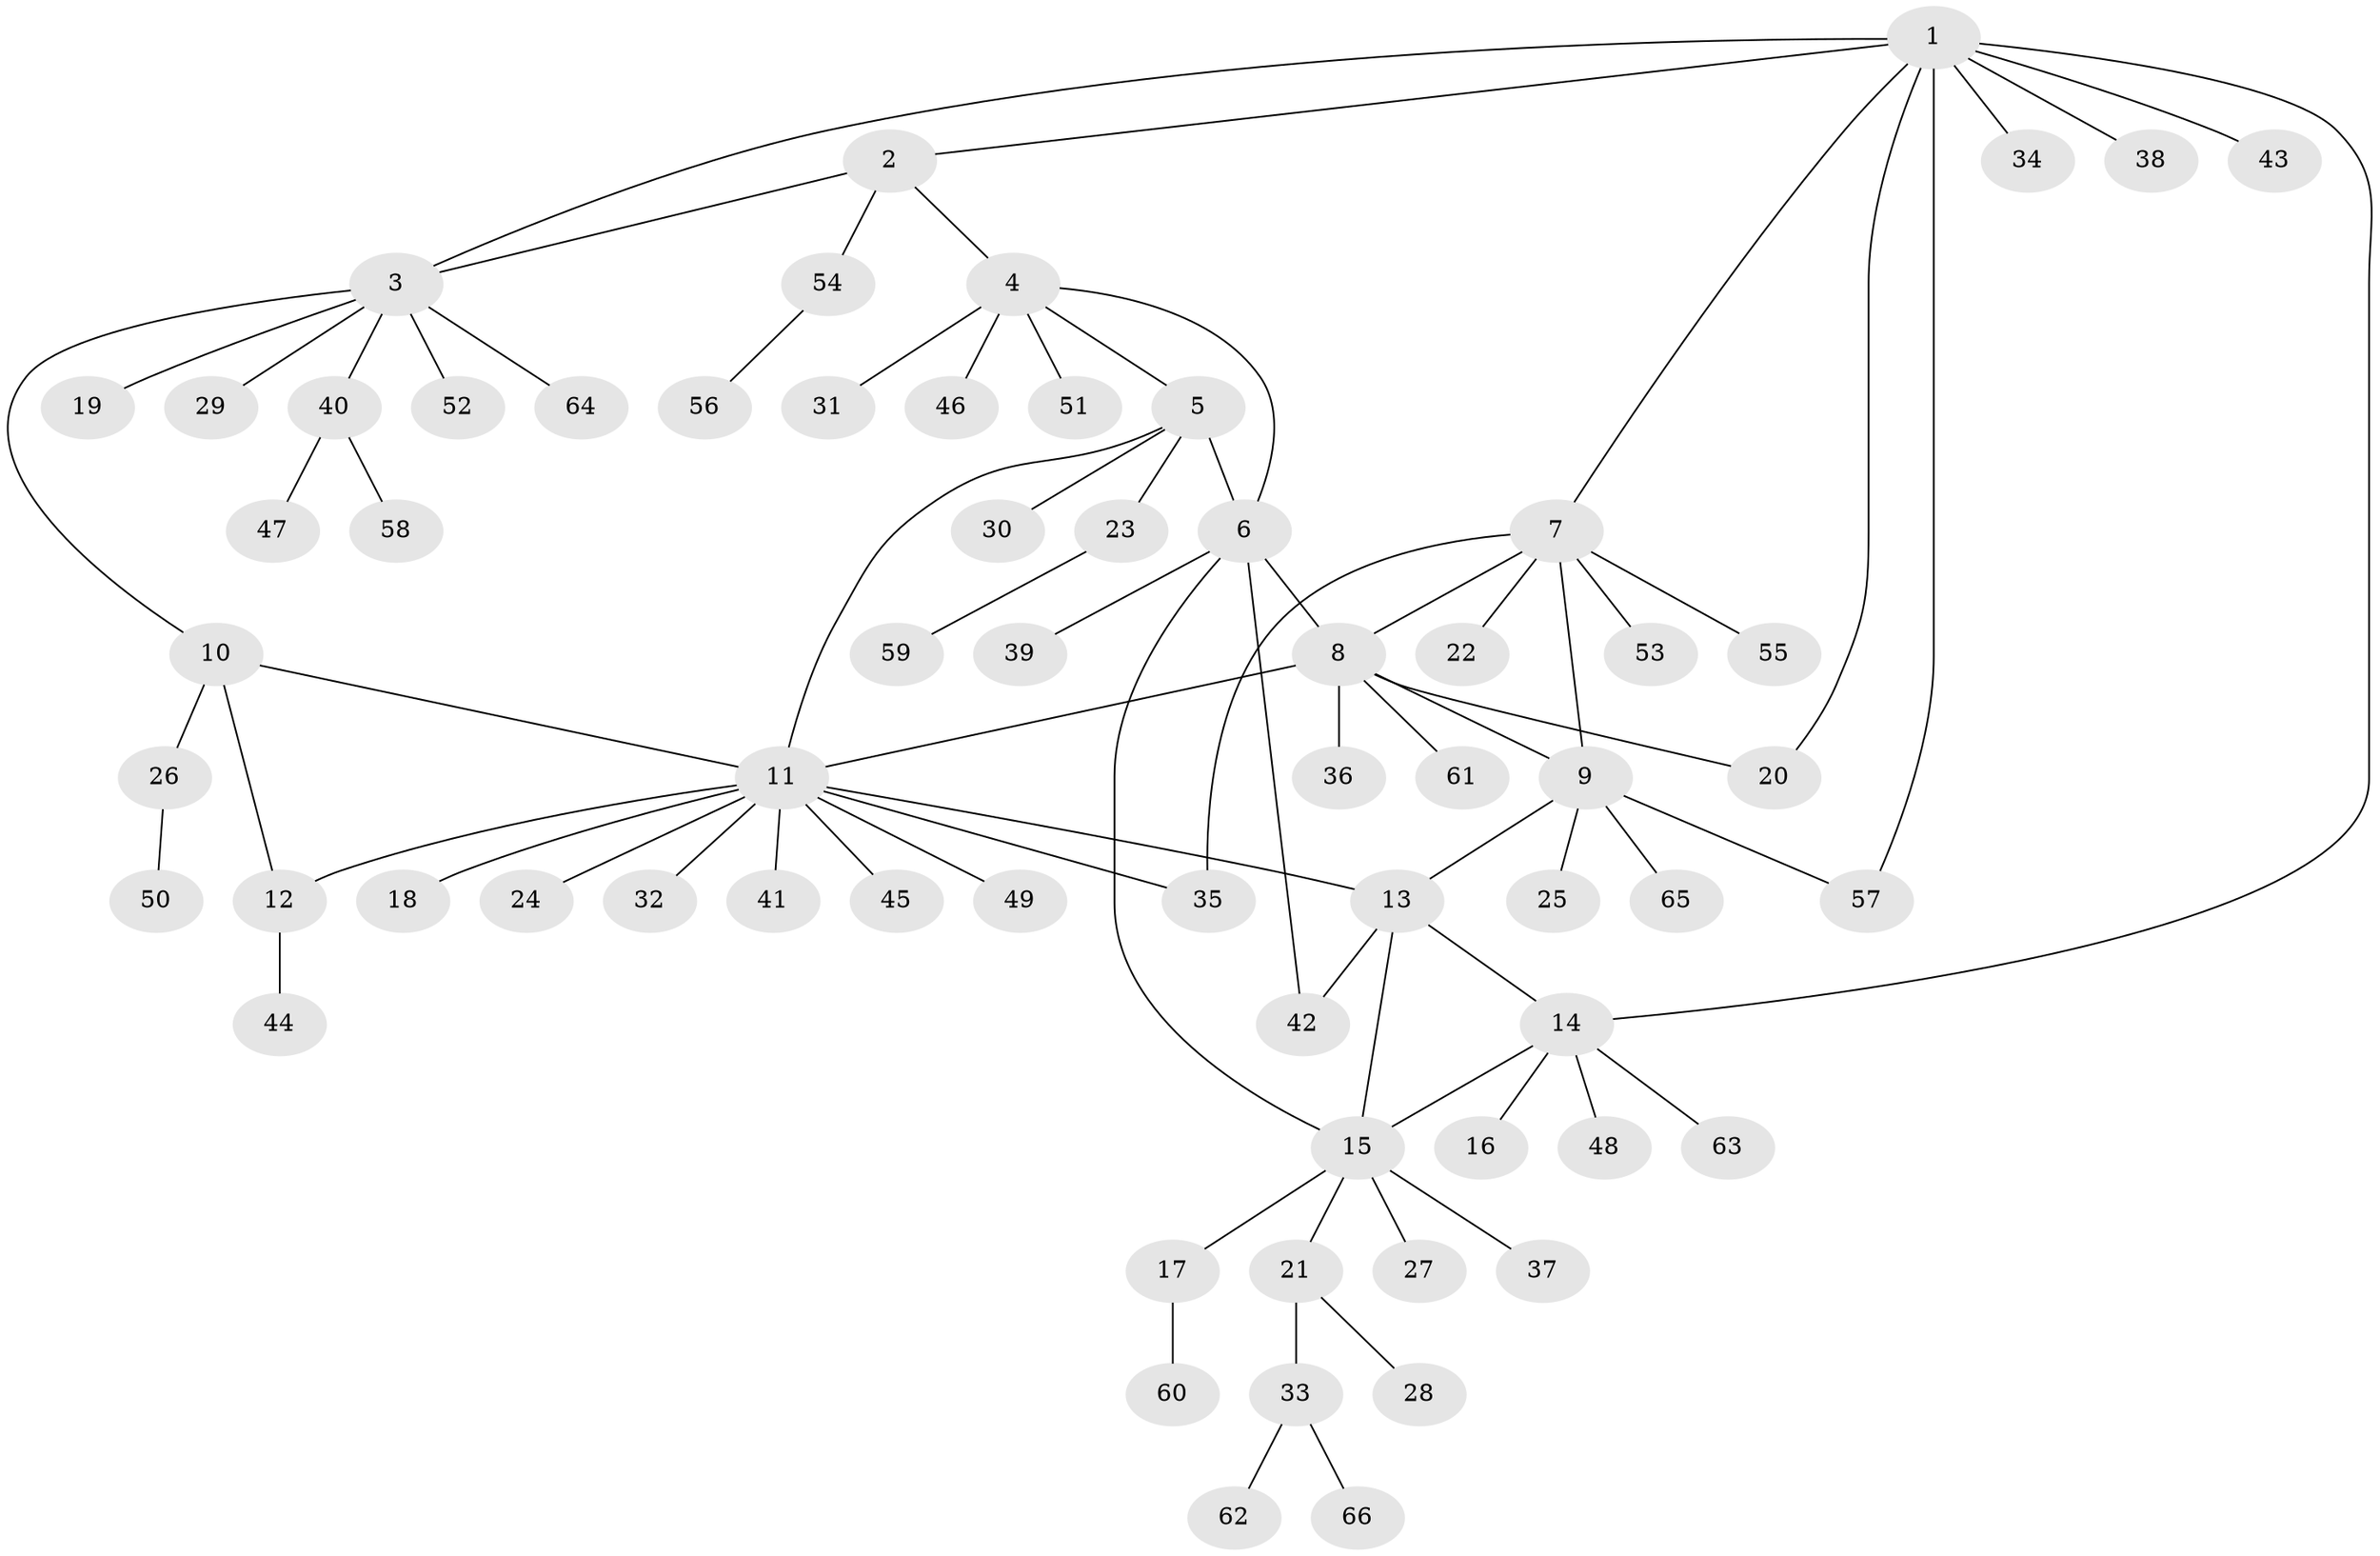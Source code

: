 // Generated by graph-tools (version 1.1) at 2025/11/02/27/25 16:11:30]
// undirected, 66 vertices, 80 edges
graph export_dot {
graph [start="1"]
  node [color=gray90,style=filled];
  1;
  2;
  3;
  4;
  5;
  6;
  7;
  8;
  9;
  10;
  11;
  12;
  13;
  14;
  15;
  16;
  17;
  18;
  19;
  20;
  21;
  22;
  23;
  24;
  25;
  26;
  27;
  28;
  29;
  30;
  31;
  32;
  33;
  34;
  35;
  36;
  37;
  38;
  39;
  40;
  41;
  42;
  43;
  44;
  45;
  46;
  47;
  48;
  49;
  50;
  51;
  52;
  53;
  54;
  55;
  56;
  57;
  58;
  59;
  60;
  61;
  62;
  63;
  64;
  65;
  66;
  1 -- 2;
  1 -- 3;
  1 -- 7;
  1 -- 14;
  1 -- 20;
  1 -- 34;
  1 -- 38;
  1 -- 43;
  1 -- 57;
  2 -- 3;
  2 -- 4;
  2 -- 54;
  3 -- 10;
  3 -- 19;
  3 -- 29;
  3 -- 40;
  3 -- 52;
  3 -- 64;
  4 -- 5;
  4 -- 6;
  4 -- 31;
  4 -- 46;
  4 -- 51;
  5 -- 6;
  5 -- 11;
  5 -- 23;
  5 -- 30;
  6 -- 8;
  6 -- 15;
  6 -- 39;
  6 -- 42;
  7 -- 8;
  7 -- 9;
  7 -- 22;
  7 -- 35;
  7 -- 53;
  7 -- 55;
  8 -- 9;
  8 -- 11;
  8 -- 20;
  8 -- 36;
  8 -- 61;
  9 -- 13;
  9 -- 25;
  9 -- 57;
  9 -- 65;
  10 -- 11;
  10 -- 12;
  10 -- 26;
  11 -- 12;
  11 -- 13;
  11 -- 18;
  11 -- 24;
  11 -- 32;
  11 -- 35;
  11 -- 41;
  11 -- 45;
  11 -- 49;
  12 -- 44;
  13 -- 14;
  13 -- 15;
  13 -- 42;
  14 -- 15;
  14 -- 16;
  14 -- 48;
  14 -- 63;
  15 -- 17;
  15 -- 21;
  15 -- 27;
  15 -- 37;
  17 -- 60;
  21 -- 28;
  21 -- 33;
  23 -- 59;
  26 -- 50;
  33 -- 62;
  33 -- 66;
  40 -- 47;
  40 -- 58;
  54 -- 56;
}
